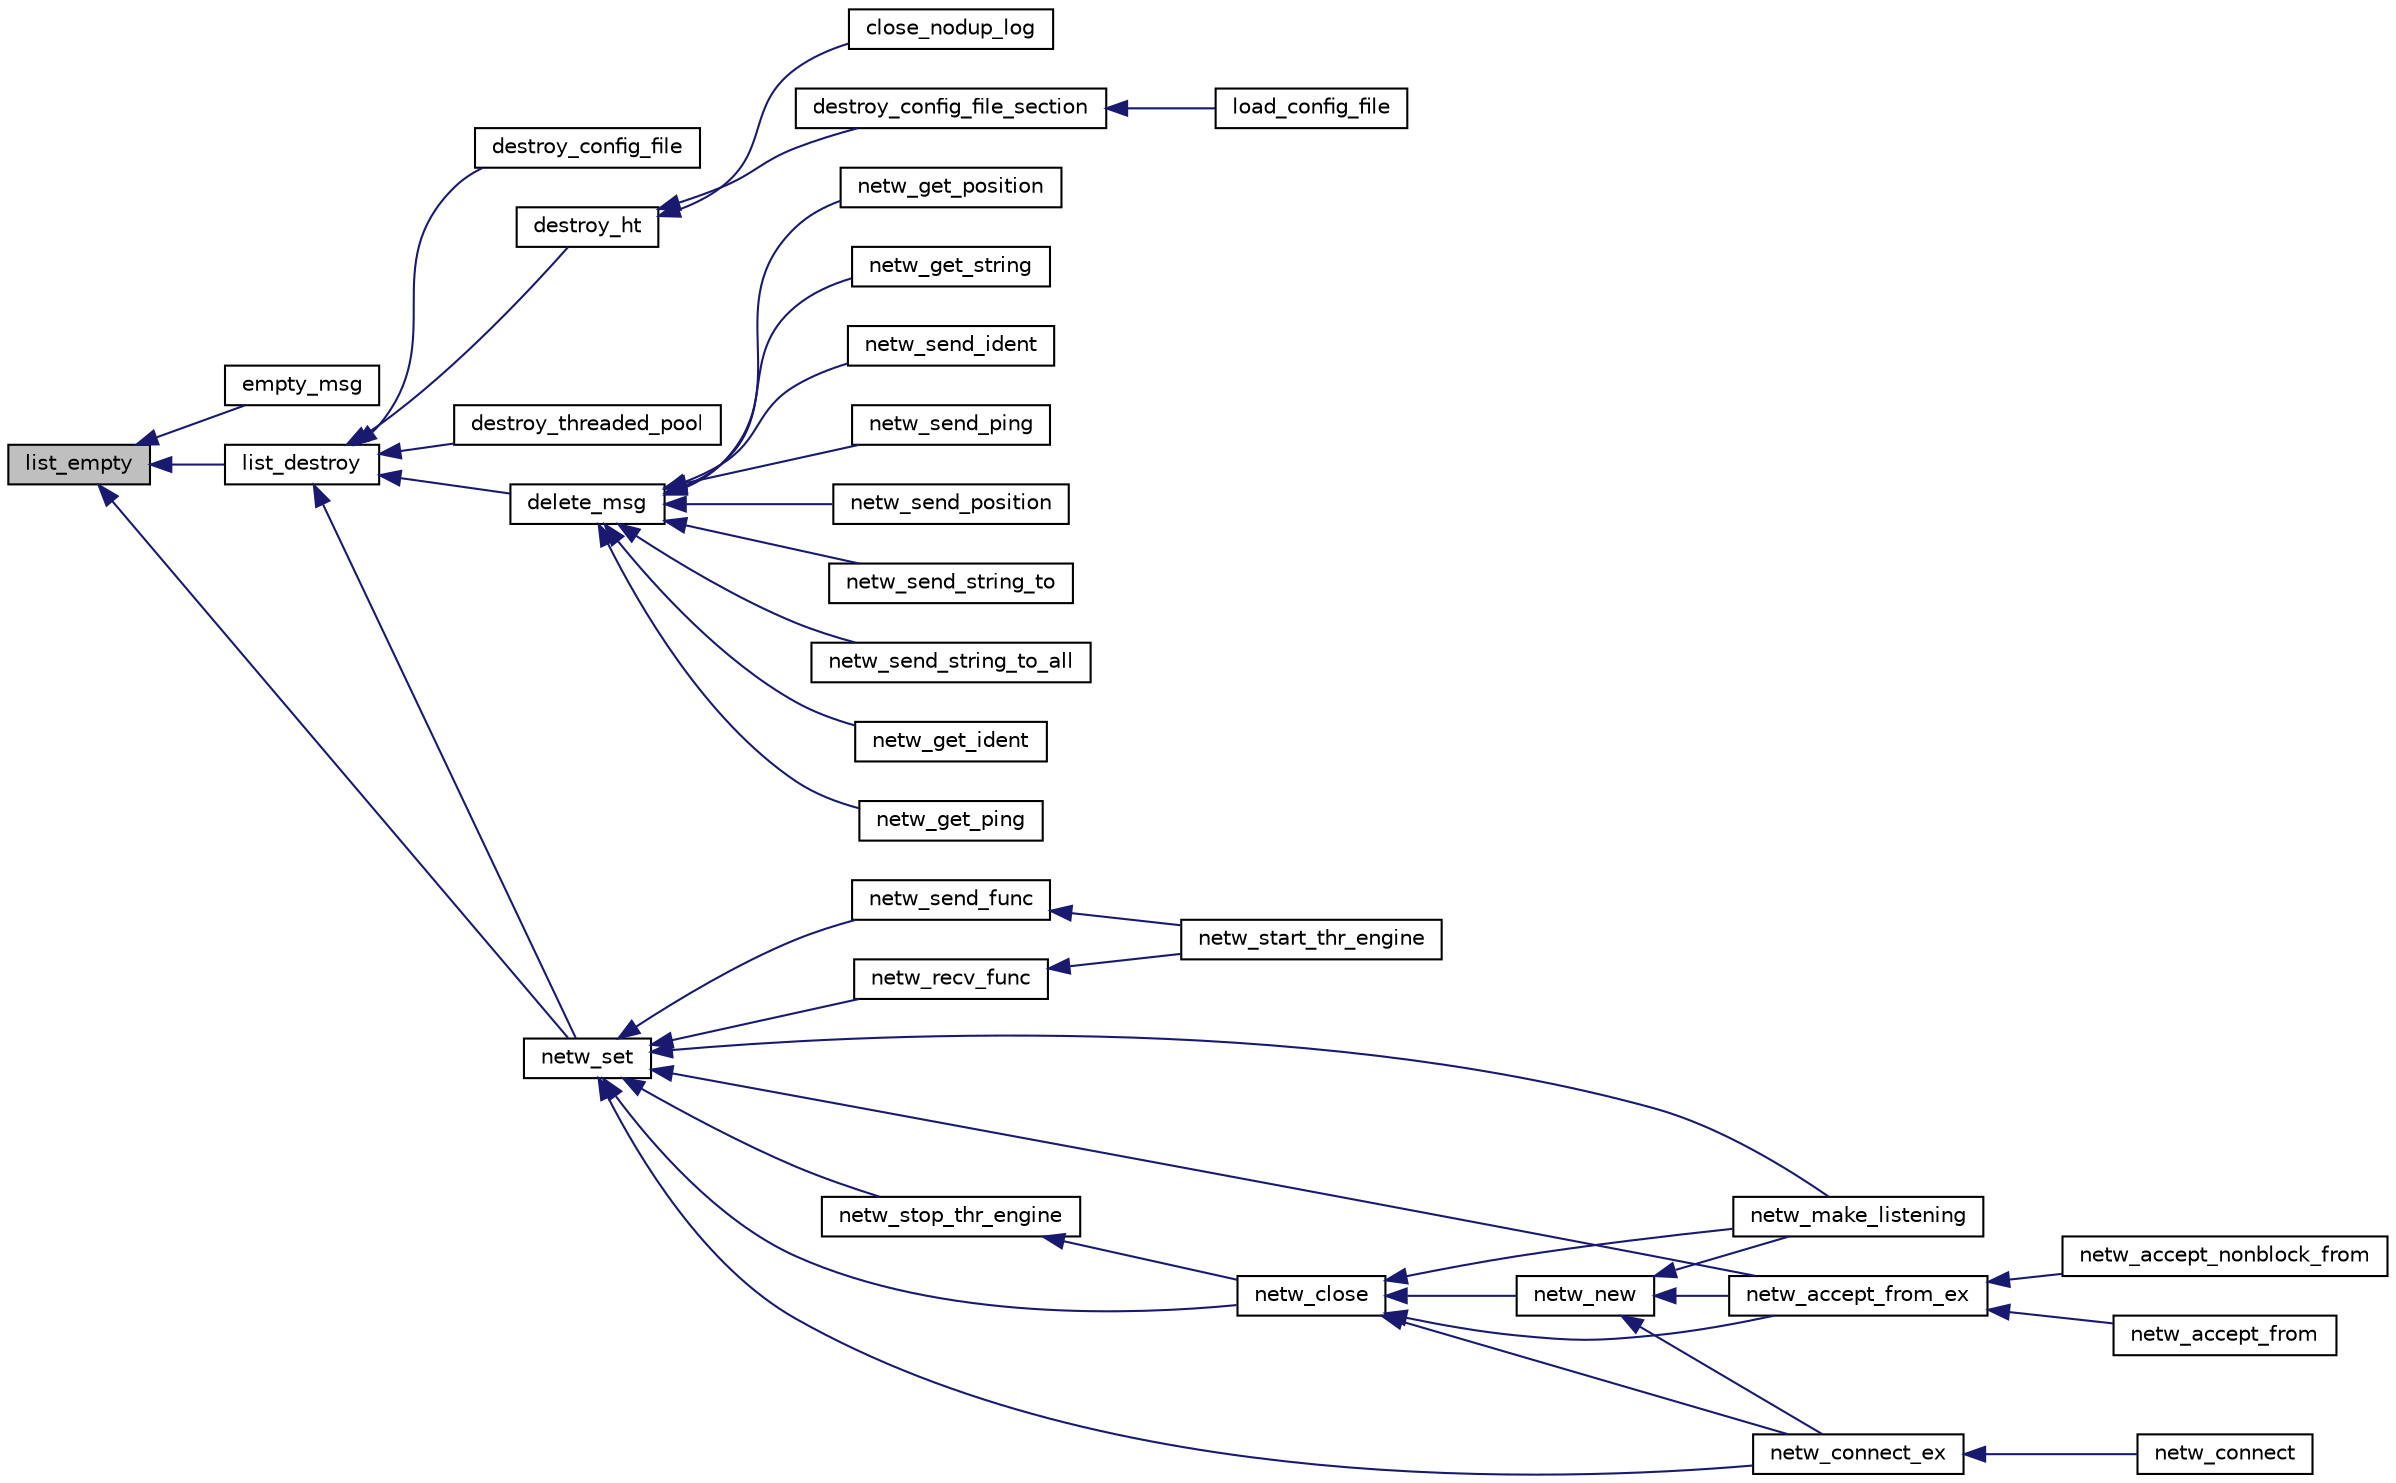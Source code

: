 digraph G
{
  edge [fontname="Helvetica",fontsize="10",labelfontname="Helvetica",labelfontsize="10"];
  node [fontname="Helvetica",fontsize="10",shape=record];
  rankdir=LR;
  Node1 [label="list_empty",height=0.2,width=0.4,color="black", fillcolor="grey75", style="filled" fontcolor="black"];
  Node1 -> Node2 [dir=back,color="midnightblue",fontsize="10",style="solid",fontname="Helvetica"];
  Node2 [label="empty_msg",height=0.2,width=0.4,color="black", fillcolor="white", style="filled",URL="$n__network__msg_8c.html#a1c28d21d2f481db9d9496ffa9f3b0620",tooltip="Empty a NETW_MSG *object."];
  Node1 -> Node3 [dir=back,color="midnightblue",fontsize="10",style="solid",fontname="Helvetica"];
  Node3 [label="list_destroy",height=0.2,width=0.4,color="black", fillcolor="white", style="filled",URL="$n__list_8c.html#a90d32fef68ce6f3ec0a7b4085690c755",tooltip="Empty and Free a list container. Call the destructor each time."];
  Node3 -> Node4 [dir=back,color="midnightblue",fontsize="10",style="solid",fontname="Helvetica"];
  Node4 [label="delete_msg",height=0.2,width=0.4,color="black", fillcolor="white", style="filled",URL="$n__network__msg_8c.html#ac9319c44f9fc771710bc2095519a0cfb",tooltip="Delete a NETW_MSG *object."];
  Node4 -> Node5 [dir=back,color="midnightblue",fontsize="10",style="solid",fontname="Helvetica"];
  Node5 [label="netw_get_ident",height=0.2,width=0.4,color="black", fillcolor="white", style="filled",URL="$n__network__msg_8c.html#af2d84e34e50db7b3b7aca16c6bdb06f8",tooltip="Retrieves identification from netwmsg."];
  Node4 -> Node6 [dir=back,color="midnightblue",fontsize="10",style="solid",fontname="Helvetica"];
  Node6 [label="netw_get_ping",height=0.2,width=0.4,color="black", fillcolor="white", style="filled",URL="$n__network__msg_8c.html#ae420c2ecf92f1d0391df32a383eb485c",tooltip="Retrieves a ping travel elapsed time."];
  Node4 -> Node7 [dir=back,color="midnightblue",fontsize="10",style="solid",fontname="Helvetica"];
  Node7 [label="netw_get_position",height=0.2,width=0.4,color="black", fillcolor="white", style="filled",URL="$n__network__msg_8c.html#a241bf3b1ebc63dd986dfec1b0fe4998b",tooltip="Retrieves position from netwmsg."];
  Node4 -> Node8 [dir=back,color="midnightblue",fontsize="10",style="solid",fontname="Helvetica"];
  Node8 [label="netw_get_string",height=0.2,width=0.4,color="black", fillcolor="white", style="filled",URL="$n__network__msg_8c.html#a810dcf6c6b78b21137c626ba499228ff",tooltip="Retrieves string from netwmsg."];
  Node4 -> Node9 [dir=back,color="midnightblue",fontsize="10",style="solid",fontname="Helvetica"];
  Node9 [label="netw_send_ident",height=0.2,width=0.4,color="black", fillcolor="white", style="filled",URL="$n__network__msg_8c.html#ae8345266fcf7a23c0e8ffe176b0e086f",tooltip="Add a formatted NETWMSG_IDENT message to the specified network."];
  Node4 -> Node10 [dir=back,color="midnightblue",fontsize="10",style="solid",fontname="Helvetica"];
  Node10 [label="netw_send_ping",height=0.2,width=0.4,color="black", fillcolor="white", style="filled",URL="$n__network__msg_8c.html#a660b0821177394fcfcb7afb8c24fd80a",tooltip="Add a ping reply to the network."];
  Node4 -> Node11 [dir=back,color="midnightblue",fontsize="10",style="solid",fontname="Helvetica"];
  Node11 [label="netw_send_position",height=0.2,width=0.4,color="black", fillcolor="white", style="filled",URL="$n__network__msg_8c.html#a9dbcd5aef0dbecf19bceea2ddb46bdd4",tooltip="Add a formatted NETWMSG_IDENT message to the specified network."];
  Node4 -> Node12 [dir=back,color="midnightblue",fontsize="10",style="solid",fontname="Helvetica"];
  Node12 [label="netw_send_string_to",height=0.2,width=0.4,color="black", fillcolor="white", style="filled",URL="$n__network__msg_8c.html#a70307219ccb98fda70ef1ba236c52979",tooltip="Add a string to the network, aiming a specific user."];
  Node4 -> Node13 [dir=back,color="midnightblue",fontsize="10",style="solid",fontname="Helvetica"];
  Node13 [label="netw_send_string_to_all",height=0.2,width=0.4,color="black", fillcolor="white", style="filled",URL="$n__network__msg_8c.html#a16cdc3a012fc9127e1d297da1e16eee1",tooltip="Add a string to the network, aiming all server-side users."];
  Node3 -> Node14 [dir=back,color="midnightblue",fontsize="10",style="solid",fontname="Helvetica"];
  Node14 [label="destroy_config_file",height=0.2,width=0.4,color="black", fillcolor="white", style="filled",URL="$n__config__file_8c.html#a5c6e573bf39871c909dcd71c9bcc13b4",tooltip="Destroy a loaded config file."];
  Node3 -> Node15 [dir=back,color="midnightblue",fontsize="10",style="solid",fontname="Helvetica"];
  Node15 [label="destroy_ht",height=0.2,width=0.4,color="black", fillcolor="white", style="filled",URL="$n__hash_8c.html#a22a943135dbcdb1611b40ce0547111ce",tooltip="Free and set the table to NULL."];
  Node15 -> Node16 [dir=back,color="midnightblue",fontsize="10",style="solid",fontname="Helvetica"];
  Node16 [label="close_nodup_log",height=0.2,width=0.4,color="black", fillcolor="white", style="filled",URL="$n__nodup__log_8c.html#a46eca069bfff2be6809828df52d1031d",tooltip="Empty nodup logtable and close the no duplicate logging session."];
  Node15 -> Node17 [dir=back,color="midnightblue",fontsize="10",style="solid",fontname="Helvetica"];
  Node17 [label="destroy_config_file_section",height=0.2,width=0.4,color="black", fillcolor="white", style="filled",URL="$n__config__file_8c.html#abd0a2133de663a5b572ffa99e5273ec2",tooltip="Destroy a config file section."];
  Node17 -> Node18 [dir=back,color="midnightblue",fontsize="10",style="solid",fontname="Helvetica"];
  Node18 [label="load_config_file",height=0.2,width=0.4,color="black", fillcolor="white", style="filled",URL="$n__config__file_8c.html#a0206fadb78039ac602fc0696b27b85a6",tooltip="load a config file"];
  Node3 -> Node19 [dir=back,color="midnightblue",fontsize="10",style="solid",fontname="Helvetica"];
  Node19 [label="destroy_threaded_pool",height=0.2,width=0.4,color="black", fillcolor="white", style="filled",URL="$n__thread__pool_8c.html#a68de18cbc3a359b563d91501afbdde7d",tooltip="delete a thread_pool, exit the threads and free the structs"];
  Node3 -> Node20 [dir=back,color="midnightblue",fontsize="10",style="solid",fontname="Helvetica"];
  Node20 [label="netw_set",height=0.2,width=0.4,color="black", fillcolor="white", style="filled",URL="$n__network_8c.html#aa8e1fe7978995197f08aa0ef24a76c33",tooltip="Restart or reset the specified network ability."];
  Node20 -> Node21 [dir=back,color="midnightblue",fontsize="10",style="solid",fontname="Helvetica"];
  Node21 [label="netw_accept_from_ex",height=0.2,width=0.4,color="black", fillcolor="white", style="filled",URL="$n__network_8c.html#a7626fb82db9e0c46d8a4a4bdc18aab33",tooltip="make a normal &#39;accept&#39; . Network &#39;from&#39; must be allocated with netw_make_listening."];
  Node21 -> Node22 [dir=back,color="midnightblue",fontsize="10",style="solid",fontname="Helvetica"];
  Node22 [label="netw_accept_from",height=0.2,width=0.4,color="black", fillcolor="white", style="filled",URL="$n__network_8c.html#ab99090cbf623f95556ea610e690b50d9",tooltip="make a normal blocking &#39;accept&#39; . Network &#39;from&#39; must be allocated with netw_make_lis..."];
  Node21 -> Node23 [dir=back,color="midnightblue",fontsize="10",style="solid",fontname="Helvetica"];
  Node23 [label="netw_accept_nonblock_from",height=0.2,width=0.4,color="black", fillcolor="white", style="filled",URL="$n__network_8c.html#a32138772c399518190a14e81164fc469",tooltip="make a normal blocking &#39;accept&#39; . Network &#39;from&#39; must be allocated with netw_make_lis..."];
  Node20 -> Node24 [dir=back,color="midnightblue",fontsize="10",style="solid",fontname="Helvetica"];
  Node24 [label="netw_close",height=0.2,width=0.4,color="black", fillcolor="white", style="filled",URL="$n__network_8c.html#a21ef00b81f8d13f6106f8c94ca13d8e0",tooltip="Closing a specified Network, destroy queues, free the structure."];
  Node24 -> Node21 [dir=back,color="midnightblue",fontsize="10",style="solid",fontname="Helvetica"];
  Node24 -> Node25 [dir=back,color="midnightblue",fontsize="10",style="solid",fontname="Helvetica"];
  Node25 [label="netw_connect_ex",height=0.2,width=0.4,color="black", fillcolor="white", style="filled",URL="$n__network_8c.html#ac0d7d33548003daf69ee703ee893f49f",tooltip="Use this to connect a NETWORK to any listening one."];
  Node25 -> Node26 [dir=back,color="midnightblue",fontsize="10",style="solid",fontname="Helvetica"];
  Node26 [label="netw_connect",height=0.2,width=0.4,color="black", fillcolor="white", style="filled",URL="$n__network_8c.html#ae18d52a130063ba1fd0a4cf4b6a2da20",tooltip="Use this to connect a NETWORK to any listening one, with following defaults: disable_naggle = 0 ..."];
  Node24 -> Node27 [dir=back,color="midnightblue",fontsize="10",style="solid",fontname="Helvetica"];
  Node27 [label="netw_make_listening",height=0.2,width=0.4,color="black", fillcolor="white", style="filled",URL="$n__network_8c.html#a52afd4f5662c9c8f334d224ae2cdbdf2",tooltip="Make a NETWORK be a Listening network."];
  Node24 -> Node28 [dir=back,color="midnightblue",fontsize="10",style="solid",fontname="Helvetica"];
  Node28 [label="netw_new",height=0.2,width=0.4,color="black", fillcolor="white", style="filled",URL="$n__network_8c.html#a9caee75e3a67942e37ccb4de2c889105",tooltip="Return an empty allocated network ready to be netw_closed."];
  Node28 -> Node21 [dir=back,color="midnightblue",fontsize="10",style="solid",fontname="Helvetica"];
  Node28 -> Node25 [dir=back,color="midnightblue",fontsize="10",style="solid",fontname="Helvetica"];
  Node28 -> Node27 [dir=back,color="midnightblue",fontsize="10",style="solid",fontname="Helvetica"];
  Node20 -> Node25 [dir=back,color="midnightblue",fontsize="10",style="solid",fontname="Helvetica"];
  Node20 -> Node27 [dir=back,color="midnightblue",fontsize="10",style="solid",fontname="Helvetica"];
  Node20 -> Node29 [dir=back,color="midnightblue",fontsize="10",style="solid",fontname="Helvetica"];
  Node29 [label="netw_recv_func",height=0.2,width=0.4,color="black", fillcolor="white", style="filled",URL="$n__network_8c.html#a63e06c0450013078c54bb4951e9438ac",tooltip="To Thread Receiving function."];
  Node29 -> Node30 [dir=back,color="midnightblue",fontsize="10",style="solid",fontname="Helvetica"];
  Node30 [label="netw_start_thr_engine",height=0.2,width=0.4,color="black", fillcolor="white", style="filled",URL="$n__network_8c.html#a0d300adbf6f3707a3b626e696e69440d",tooltip="Start the NETWORK netw Threaded Engine. Create a sending &amp; receiving thread."];
  Node20 -> Node31 [dir=back,color="midnightblue",fontsize="10",style="solid",fontname="Helvetica"];
  Node31 [label="netw_send_func",height=0.2,width=0.4,color="black", fillcolor="white", style="filled",URL="$n__network_8c.html#a2ef0aab7ff9fb531466a536773b53683",tooltip="Thread send function."];
  Node31 -> Node30 [dir=back,color="midnightblue",fontsize="10",style="solid",fontname="Helvetica"];
  Node20 -> Node32 [dir=back,color="midnightblue",fontsize="10",style="solid",fontname="Helvetica"];
  Node32 [label="netw_stop_thr_engine",height=0.2,width=0.4,color="black", fillcolor="white", style="filled",URL="$n__network_8c.html#ae88f40a3bcc364e8a8721c2fedffaa4e",tooltip="Stop a NETWORK connection sending and receing thread."];
  Node32 -> Node24 [dir=back,color="midnightblue",fontsize="10",style="solid",fontname="Helvetica"];
  Node1 -> Node20 [dir=back,color="midnightblue",fontsize="10",style="solid",fontname="Helvetica"];
}
